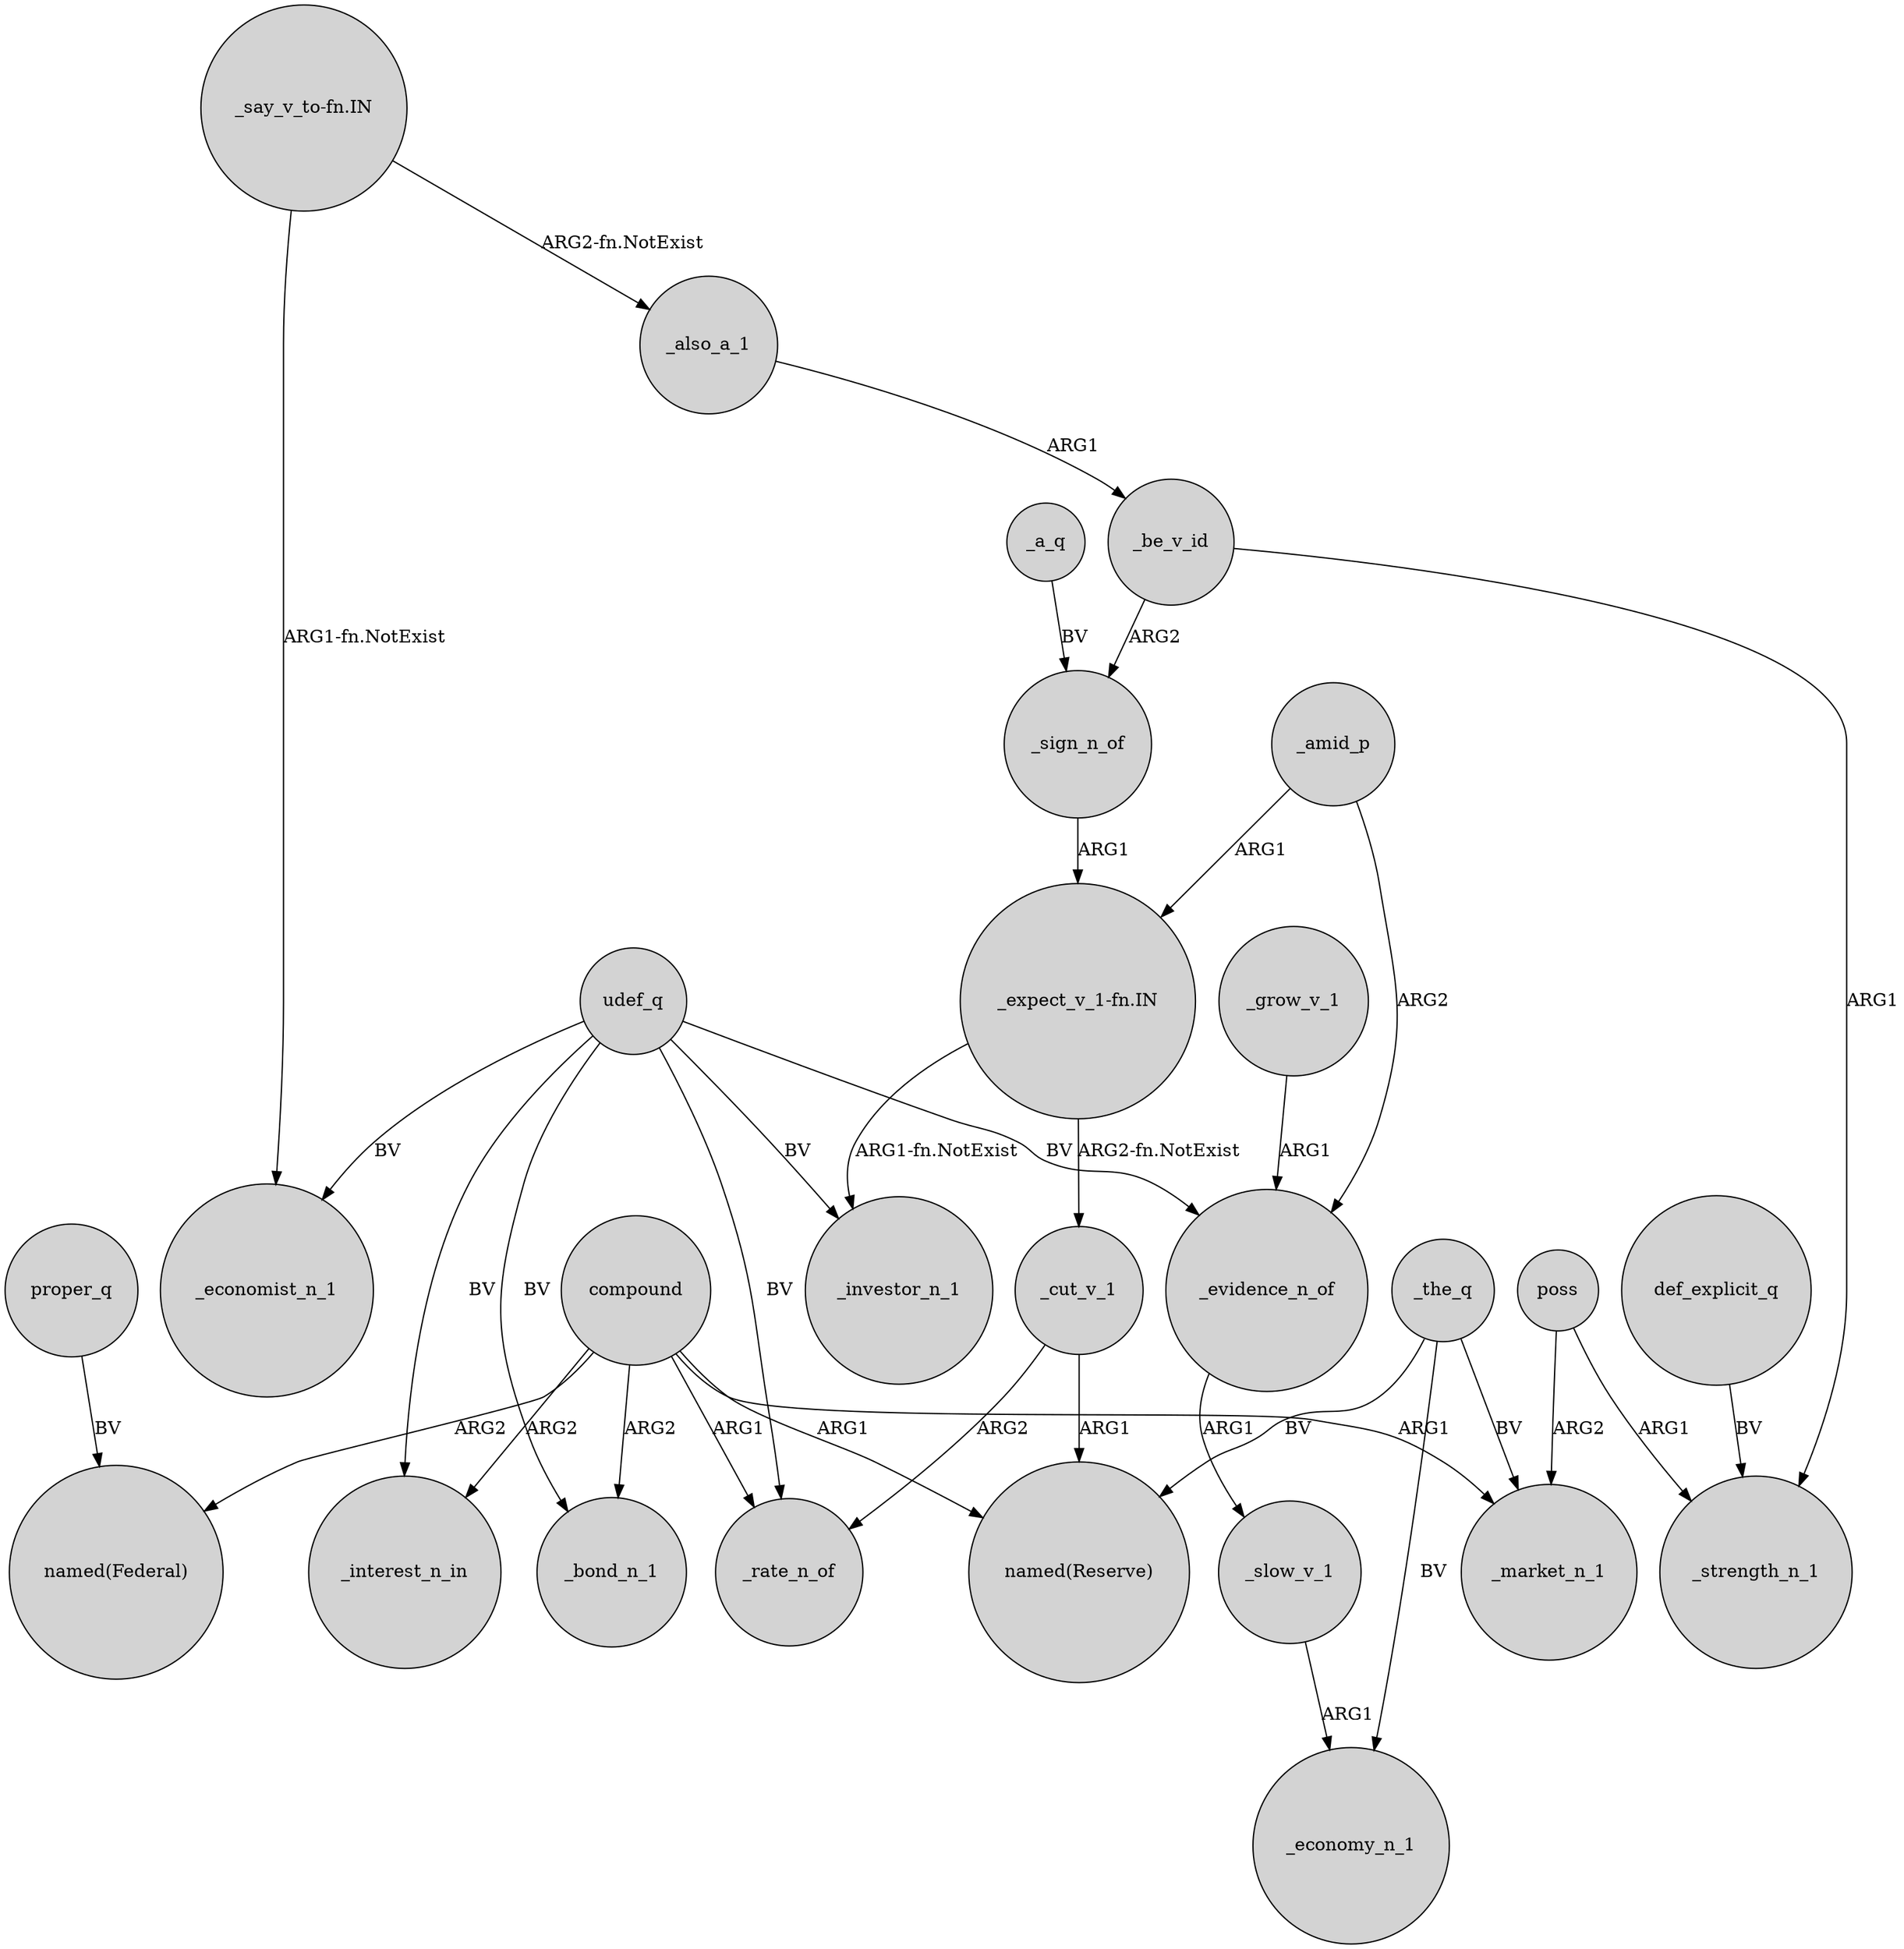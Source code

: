 digraph {
	node [shape=circle style=filled]
	compound -> "named(Reserve)" [label=ARG1]
	_cut_v_1 -> "named(Reserve)" [label=ARG1]
	udef_q -> _investor_n_1 [label=BV]
	_amid_p -> "_expect_v_1-fn.IN" [label=ARG1]
	_cut_v_1 -> _rate_n_of [label=ARG2]
	_a_q -> _sign_n_of [label=BV]
	_the_q -> "named(Reserve)" [label=BV]
	compound -> _rate_n_of [label=ARG1]
	_the_q -> _economy_n_1 [label=BV]
	udef_q -> _evidence_n_of [label=BV]
	_sign_n_of -> "_expect_v_1-fn.IN" [label=ARG1]
	udef_q -> _rate_n_of [label=BV]
	"_say_v_to-fn.IN" -> _economist_n_1 [label="ARG1-fn.NotExist"]
	udef_q -> _economist_n_1 [label=BV]
	"_expect_v_1-fn.IN" -> _investor_n_1 [label="ARG1-fn.NotExist"]
	udef_q -> _interest_n_in [label=BV]
	compound -> _interest_n_in [label=ARG2]
	_evidence_n_of -> _slow_v_1 [label=ARG1]
	_also_a_1 -> _be_v_id [label=ARG1]
	"_expect_v_1-fn.IN" -> _cut_v_1 [label="ARG2-fn.NotExist"]
	udef_q -> _bond_n_1 [label=BV]
	poss -> _market_n_1 [label=ARG2]
	"_say_v_to-fn.IN" -> _also_a_1 [label="ARG2-fn.NotExist"]
	def_explicit_q -> _strength_n_1 [label=BV]
	poss -> _strength_n_1 [label=ARG1]
	_amid_p -> _evidence_n_of [label=ARG2]
	proper_q -> "named(Federal)" [label=BV]
	compound -> _bond_n_1 [label=ARG2]
	compound -> _market_n_1 [label=ARG1]
	_the_q -> _market_n_1 [label=BV]
	compound -> "named(Federal)" [label=ARG2]
	_grow_v_1 -> _evidence_n_of [label=ARG1]
	_be_v_id -> _sign_n_of [label=ARG2]
	_slow_v_1 -> _economy_n_1 [label=ARG1]
	_be_v_id -> _strength_n_1 [label=ARG1]
}
